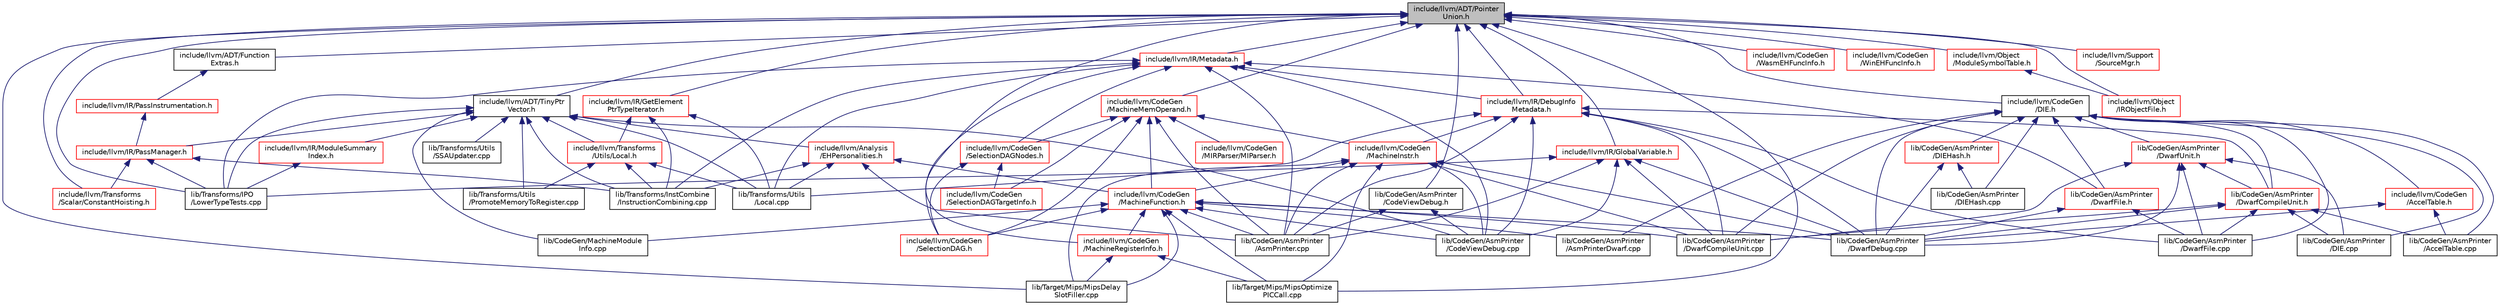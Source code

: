 digraph "include/llvm/ADT/PointerUnion.h"
{
 // LATEX_PDF_SIZE
  bgcolor="transparent";
  edge [fontname="Helvetica",fontsize="10",labelfontname="Helvetica",labelfontsize="10"];
  node [fontname="Helvetica",fontsize="10",shape="box"];
  Node1 [label="include/llvm/ADT/Pointer\lUnion.h",height=0.2,width=0.4,color="black", fillcolor="grey75", style="filled", fontcolor="black",tooltip=" "];
  Node1 -> Node2 [dir="back",color="midnightblue",fontsize="10",style="solid",fontname="Helvetica"];
  Node2 [label="include/llvm/ADT/Function\lExtras.h",height=0.2,width=0.4,color="black",URL="$FunctionExtras_8h.html",tooltip="This file provides a collection of function (or more generally, callable) type erasure utilities supp..."];
  Node2 -> Node3 [dir="back",color="midnightblue",fontsize="10",style="solid",fontname="Helvetica"];
  Node3 [label="include/llvm/IR/PassInstrumentation.h",height=0.2,width=0.4,color="red",URL="$PassInstrumentation_8h.html",tooltip="This file defines the Pass Instrumentation classes that provide instrumentation points into the pass ..."];
  Node3 -> Node4 [dir="back",color="midnightblue",fontsize="10",style="solid",fontname="Helvetica"];
  Node4 [label="include/llvm/IR/PassManager.h",height=0.2,width=0.4,color="red",URL="$PassManager_8h.html",tooltip="This header defines various interfaces for pass management in LLVM."];
  Node4 -> Node1570 [dir="back",color="midnightblue",fontsize="10",style="solid",fontname="Helvetica"];
  Node1570 [label="include/llvm/Transforms\l/Scalar/ConstantHoisting.h",height=0.2,width=0.4,color="red",URL="$ConstantHoisting_8h.html",tooltip=" "];
  Node4 -> Node1463 [dir="back",color="midnightblue",fontsize="10",style="solid",fontname="Helvetica"];
  Node1463 [label="lib/Transforms/IPO\l/LowerTypeTests.cpp",height=0.2,width=0.4,color="black",URL="$LowerTypeTests_8cpp.html",tooltip=" "];
  Node4 -> Node157 [dir="back",color="midnightblue",fontsize="10",style="solid",fontname="Helvetica"];
  Node157 [label="lib/Transforms/InstCombine\l/InstructionCombining.cpp",height=0.2,width=0.4,color="black",URL="$InstructionCombining_8cpp.html",tooltip=" "];
  Node1 -> Node1625 [dir="back",color="midnightblue",fontsize="10",style="solid",fontname="Helvetica"];
  Node1625 [label="include/llvm/ADT/TinyPtr\lVector.h",height=0.2,width=0.4,color="black",URL="$TinyPtrVector_8h.html",tooltip=" "];
  Node1625 -> Node1626 [dir="back",color="midnightblue",fontsize="10",style="solid",fontname="Helvetica"];
  Node1626 [label="include/llvm/Analysis\l/EHPersonalities.h",height=0.2,width=0.4,color="red",URL="$EHPersonalities_8h.html",tooltip=" "];
  Node1626 -> Node1045 [dir="back",color="midnightblue",fontsize="10",style="solid",fontname="Helvetica"];
  Node1045 [label="include/llvm/CodeGen\l/MachineFunction.h",height=0.2,width=0.4,color="red",URL="$MachineFunction_8h.html",tooltip=" "];
  Node1045 -> Node1151 [dir="back",color="midnightblue",fontsize="10",style="solid",fontname="Helvetica"];
  Node1151 [label="include/llvm/CodeGen\l/MachineRegisterInfo.h",height=0.2,width=0.4,color="red",URL="$MachineRegisterInfo_8h.html",tooltip=" "];
  Node1151 -> Node741 [dir="back",color="midnightblue",fontsize="10",style="solid",fontname="Helvetica"];
  Node741 [label="lib/Target/Mips/MipsDelay\lSlotFiller.cpp",height=0.2,width=0.4,color="black",URL="$MipsDelaySlotFiller_8cpp.html",tooltip=" "];
  Node1151 -> Node745 [dir="back",color="midnightblue",fontsize="10",style="solid",fontname="Helvetica"];
  Node745 [label="lib/Target/Mips/MipsOptimize\lPICCall.cpp",height=0.2,width=0.4,color="black",URL="$MipsOptimizePICCall_8cpp.html",tooltip=" "];
  Node1045 -> Node404 [dir="back",color="midnightblue",fontsize="10",style="solid",fontname="Helvetica"];
  Node404 [label="include/llvm/CodeGen\l/SelectionDAG.h",height=0.2,width=0.4,color="red",URL="$SelectionDAG_8h.html",tooltip=" "];
  Node1045 -> Node319 [dir="back",color="midnightblue",fontsize="10",style="solid",fontname="Helvetica"];
  Node319 [label="lib/CodeGen/AsmPrinter\l/AsmPrinter.cpp",height=0.2,width=0.4,color="black",URL="$AsmPrinter_8cpp.html",tooltip=" "];
  Node1045 -> Node1077 [dir="back",color="midnightblue",fontsize="10",style="solid",fontname="Helvetica"];
  Node1077 [label="lib/CodeGen/AsmPrinter\l/AsmPrinterDwarf.cpp",height=0.2,width=0.4,color="black",URL="$AsmPrinterDwarf_8cpp.html",tooltip=" "];
  Node1045 -> Node320 [dir="back",color="midnightblue",fontsize="10",style="solid",fontname="Helvetica"];
  Node320 [label="lib/CodeGen/AsmPrinter\l/CodeViewDebug.cpp",height=0.2,width=0.4,color="black",URL="$CodeViewDebug_8cpp.html",tooltip=" "];
  Node1045 -> Node326 [dir="back",color="midnightblue",fontsize="10",style="solid",fontname="Helvetica"];
  Node326 [label="lib/CodeGen/AsmPrinter\l/DwarfCompileUnit.cpp",height=0.2,width=0.4,color="black",URL="$DwarfCompileUnit_8cpp.html",tooltip=" "];
  Node1045 -> Node329 [dir="back",color="midnightblue",fontsize="10",style="solid",fontname="Helvetica"];
  Node329 [label="lib/CodeGen/AsmPrinter\l/DwarfDebug.cpp",height=0.2,width=0.4,color="black",URL="$DwarfDebug_8cpp.html",tooltip=" "];
  Node1045 -> Node1170 [dir="back",color="midnightblue",fontsize="10",style="solid",fontname="Helvetica"];
  Node1170 [label="lib/CodeGen/MachineModule\lInfo.cpp",height=0.2,width=0.4,color="black",URL="$MachineModuleInfo_8cpp.html",tooltip=" "];
  Node1045 -> Node741 [dir="back",color="midnightblue",fontsize="10",style="solid",fontname="Helvetica"];
  Node1045 -> Node745 [dir="back",color="midnightblue",fontsize="10",style="solid",fontname="Helvetica"];
  Node1626 -> Node319 [dir="back",color="midnightblue",fontsize="10",style="solid",fontname="Helvetica"];
  Node1626 -> Node157 [dir="back",color="midnightblue",fontsize="10",style="solid",fontname="Helvetica"];
  Node1626 -> Node66 [dir="back",color="midnightblue",fontsize="10",style="solid",fontname="Helvetica"];
  Node66 [label="lib/Transforms/Utils\l/Local.cpp",height=0.2,width=0.4,color="black",URL="$Local_8cpp.html",tooltip=" "];
  Node1625 -> Node1629 [dir="back",color="midnightblue",fontsize="10",style="solid",fontname="Helvetica"];
  Node1629 [label="include/llvm/IR/ModuleSummary\lIndex.h",height=0.2,width=0.4,color="red",URL="$ModuleSummaryIndex_8h.html",tooltip="ModuleSummaryIndex.h This file contains the declarations the classes that hold the module index and s..."];
  Node1629 -> Node1463 [dir="back",color="midnightblue",fontsize="10",style="solid",fontname="Helvetica"];
  Node1625 -> Node4 [dir="back",color="midnightblue",fontsize="10",style="solid",fontname="Helvetica"];
  Node1625 -> Node1283 [dir="back",color="midnightblue",fontsize="10",style="solid",fontname="Helvetica"];
  Node1283 [label="include/llvm/Transforms\l/Utils/Local.h",height=0.2,width=0.4,color="red",URL="$Transforms_2Utils_2Local_8h.html",tooltip=" "];
  Node1283 -> Node157 [dir="back",color="midnightblue",fontsize="10",style="solid",fontname="Helvetica"];
  Node1283 -> Node66 [dir="back",color="midnightblue",fontsize="10",style="solid",fontname="Helvetica"];
  Node1283 -> Node1326 [dir="back",color="midnightblue",fontsize="10",style="solid",fontname="Helvetica"];
  Node1326 [label="lib/Transforms/Utils\l/PromoteMemoryToRegister.cpp",height=0.2,width=0.4,color="black",URL="$PromoteMemoryToRegister_8cpp.html",tooltip=" "];
  Node1625 -> Node320 [dir="back",color="midnightblue",fontsize="10",style="solid",fontname="Helvetica"];
  Node1625 -> Node1170 [dir="back",color="midnightblue",fontsize="10",style="solid",fontname="Helvetica"];
  Node1625 -> Node1463 [dir="back",color="midnightblue",fontsize="10",style="solid",fontname="Helvetica"];
  Node1625 -> Node157 [dir="back",color="midnightblue",fontsize="10",style="solid",fontname="Helvetica"];
  Node1625 -> Node66 [dir="back",color="midnightblue",fontsize="10",style="solid",fontname="Helvetica"];
  Node1625 -> Node1326 [dir="back",color="midnightblue",fontsize="10",style="solid",fontname="Helvetica"];
  Node1625 -> Node1650 [dir="back",color="midnightblue",fontsize="10",style="solid",fontname="Helvetica"];
  Node1650 [label="lib/Transforms/Utils\l/SSAUpdater.cpp",height=0.2,width=0.4,color="black",URL="$SSAUpdater_8cpp.html",tooltip=" "];
  Node1 -> Node1651 [dir="back",color="midnightblue",fontsize="10",style="solid",fontname="Helvetica"];
  Node1651 [label="include/llvm/CodeGen\l/DIE.h",height=0.2,width=0.4,color="black",URL="$DIE_8h.html",tooltip=" "];
  Node1651 -> Node1652 [dir="back",color="midnightblue",fontsize="10",style="solid",fontname="Helvetica"];
  Node1652 [label="include/llvm/CodeGen\l/AccelTable.h",height=0.2,width=0.4,color="red",URL="$AccelTable_8h.html",tooltip=" "];
  Node1652 -> Node328 [dir="back",color="midnightblue",fontsize="10",style="solid",fontname="Helvetica"];
  Node328 [label="lib/CodeGen/AsmPrinter\l/AccelTable.cpp",height=0.2,width=0.4,color="black",URL="$AccelTable_8cpp.html",tooltip=" "];
  Node1652 -> Node329 [dir="back",color="midnightblue",fontsize="10",style="solid",fontname="Helvetica"];
  Node1651 -> Node328 [dir="back",color="midnightblue",fontsize="10",style="solid",fontname="Helvetica"];
  Node1651 -> Node1077 [dir="back",color="midnightblue",fontsize="10",style="solid",fontname="Helvetica"];
  Node1651 -> Node323 [dir="back",color="midnightblue",fontsize="10",style="solid",fontname="Helvetica"];
  Node323 [label="lib/CodeGen/AsmPrinter\l/DIE.cpp",height=0.2,width=0.4,color="black",URL="$DIE_8cpp.html",tooltip=" "];
  Node1651 -> Node324 [dir="back",color="midnightblue",fontsize="10",style="solid",fontname="Helvetica"];
  Node324 [label="lib/CodeGen/AsmPrinter\l/DIEHash.cpp",height=0.2,width=0.4,color="black",URL="$DIEHash_8cpp.html",tooltip=" "];
  Node1651 -> Node1653 [dir="back",color="midnightblue",fontsize="10",style="solid",fontname="Helvetica"];
  Node1653 [label="lib/CodeGen/AsmPrinter\l/DIEHash.h",height=0.2,width=0.4,color="red",URL="$DIEHash_8h.html",tooltip=" "];
  Node1653 -> Node324 [dir="back",color="midnightblue",fontsize="10",style="solid",fontname="Helvetica"];
  Node1653 -> Node329 [dir="back",color="midnightblue",fontsize="10",style="solid",fontname="Helvetica"];
  Node1651 -> Node326 [dir="back",color="midnightblue",fontsize="10",style="solid",fontname="Helvetica"];
  Node1651 -> Node327 [dir="back",color="midnightblue",fontsize="10",style="solid",fontname="Helvetica"];
  Node327 [label="lib/CodeGen/AsmPrinter\l/DwarfCompileUnit.h",height=0.2,width=0.4,color="red",URL="$DwarfCompileUnit_8h.html",tooltip=" "];
  Node327 -> Node328 [dir="back",color="midnightblue",fontsize="10",style="solid",fontname="Helvetica"];
  Node327 -> Node323 [dir="back",color="midnightblue",fontsize="10",style="solid",fontname="Helvetica"];
  Node327 -> Node326 [dir="back",color="midnightblue",fontsize="10",style="solid",fontname="Helvetica"];
  Node327 -> Node329 [dir="back",color="midnightblue",fontsize="10",style="solid",fontname="Helvetica"];
  Node327 -> Node331 [dir="back",color="midnightblue",fontsize="10",style="solid",fontname="Helvetica"];
  Node331 [label="lib/CodeGen/AsmPrinter\l/DwarfFile.cpp",height=0.2,width=0.4,color="black",URL="$DwarfFile_8cpp.html",tooltip=" "];
  Node1651 -> Node329 [dir="back",color="midnightblue",fontsize="10",style="solid",fontname="Helvetica"];
  Node1651 -> Node331 [dir="back",color="midnightblue",fontsize="10",style="solid",fontname="Helvetica"];
  Node1651 -> Node1654 [dir="back",color="midnightblue",fontsize="10",style="solid",fontname="Helvetica"];
  Node1654 [label="lib/CodeGen/AsmPrinter\l/DwarfFile.h",height=0.2,width=0.4,color="red",URL="$DwarfFile_8h.html",tooltip=" "];
  Node1654 -> Node329 [dir="back",color="midnightblue",fontsize="10",style="solid",fontname="Helvetica"];
  Node1654 -> Node331 [dir="back",color="midnightblue",fontsize="10",style="solid",fontname="Helvetica"];
  Node1651 -> Node333 [dir="back",color="midnightblue",fontsize="10",style="solid",fontname="Helvetica"];
  Node333 [label="lib/CodeGen/AsmPrinter\l/DwarfUnit.h",height=0.2,width=0.4,color="red",URL="$DwarfUnit_8h.html",tooltip=" "];
  Node333 -> Node323 [dir="back",color="midnightblue",fontsize="10",style="solid",fontname="Helvetica"];
  Node333 -> Node326 [dir="back",color="midnightblue",fontsize="10",style="solid",fontname="Helvetica"];
  Node333 -> Node327 [dir="back",color="midnightblue",fontsize="10",style="solid",fontname="Helvetica"];
  Node333 -> Node329 [dir="back",color="midnightblue",fontsize="10",style="solid",fontname="Helvetica"];
  Node333 -> Node331 [dir="back",color="midnightblue",fontsize="10",style="solid",fontname="Helvetica"];
  Node1 -> Node1655 [dir="back",color="midnightblue",fontsize="10",style="solid",fontname="Helvetica"];
  Node1655 [label="include/llvm/CodeGen\l/MachineMemOperand.h",height=0.2,width=0.4,color="red",URL="$MachineMemOperand_8h.html",tooltip=" "];
  Node1655 -> Node1656 [dir="back",color="midnightblue",fontsize="10",style="solid",fontname="Helvetica"];
  Node1656 [label="include/llvm/CodeGen\l/MIRParser/MIParser.h",height=0.2,width=0.4,color="red",URL="$MIParser_8h.html",tooltip=" "];
  Node1655 -> Node1045 [dir="back",color="midnightblue",fontsize="10",style="solid",fontname="Helvetica"];
  Node1655 -> Node316 [dir="back",color="midnightblue",fontsize="10",style="solid",fontname="Helvetica"];
  Node316 [label="include/llvm/CodeGen\l/MachineInstr.h",height=0.2,width=0.4,color="red",URL="$MachineInstr_8h.html",tooltip=" "];
  Node316 -> Node1045 [dir="back",color="midnightblue",fontsize="10",style="solid",fontname="Helvetica"];
  Node316 -> Node319 [dir="back",color="midnightblue",fontsize="10",style="solid",fontname="Helvetica"];
  Node316 -> Node320 [dir="back",color="midnightblue",fontsize="10",style="solid",fontname="Helvetica"];
  Node316 -> Node326 [dir="back",color="midnightblue",fontsize="10",style="solid",fontname="Helvetica"];
  Node316 -> Node329 [dir="back",color="midnightblue",fontsize="10",style="solid",fontname="Helvetica"];
  Node316 -> Node741 [dir="back",color="midnightblue",fontsize="10",style="solid",fontname="Helvetica"];
  Node316 -> Node745 [dir="back",color="midnightblue",fontsize="10",style="solid",fontname="Helvetica"];
  Node1655 -> Node404 [dir="back",color="midnightblue",fontsize="10",style="solid",fontname="Helvetica"];
  Node1655 -> Node1657 [dir="back",color="midnightblue",fontsize="10",style="solid",fontname="Helvetica"];
  Node1657 [label="include/llvm/CodeGen\l/SelectionDAGNodes.h",height=0.2,width=0.4,color="red",URL="$SelectionDAGNodes_8h.html",tooltip=" "];
  Node1657 -> Node404 [dir="back",color="midnightblue",fontsize="10",style="solid",fontname="Helvetica"];
  Node1657 -> Node1659 [dir="back",color="midnightblue",fontsize="10",style="solid",fontname="Helvetica"];
  Node1659 [label="include/llvm/CodeGen\l/SelectionDAGTargetInfo.h",height=0.2,width=0.4,color="red",URL="$SelectionDAGTargetInfo_8h.html",tooltip=" "];
  Node1655 -> Node1659 [dir="back",color="midnightblue",fontsize="10",style="solid",fontname="Helvetica"];
  Node1655 -> Node319 [dir="back",color="midnightblue",fontsize="10",style="solid",fontname="Helvetica"];
  Node1 -> Node1151 [dir="back",color="midnightblue",fontsize="10",style="solid",fontname="Helvetica"];
  Node1 -> Node1253 [dir="back",color="midnightblue",fontsize="10",style="solid",fontname="Helvetica"];
  Node1253 [label="include/llvm/CodeGen\l/WasmEHFuncInfo.h",height=0.2,width=0.4,color="red",URL="$WasmEHFuncInfo_8h.html",tooltip=" "];
  Node1 -> Node1674 [dir="back",color="midnightblue",fontsize="10",style="solid",fontname="Helvetica"];
  Node1674 [label="include/llvm/CodeGen\l/WinEHFuncInfo.h",height=0.2,width=0.4,color="red",URL="$WinEHFuncInfo_8h.html",tooltip=" "];
  Node1 -> Node1675 [dir="back",color="midnightblue",fontsize="10",style="solid",fontname="Helvetica"];
  Node1675 [label="include/llvm/IR/DebugInfo\lMetadata.h",height=0.2,width=0.4,color="red",URL="$DebugInfoMetadata_8h.html",tooltip=" "];
  Node1675 -> Node316 [dir="back",color="midnightblue",fontsize="10",style="solid",fontname="Helvetica"];
  Node1675 -> Node319 [dir="back",color="midnightblue",fontsize="10",style="solid",fontname="Helvetica"];
  Node1675 -> Node320 [dir="back",color="midnightblue",fontsize="10",style="solid",fontname="Helvetica"];
  Node1675 -> Node326 [dir="back",color="midnightblue",fontsize="10",style="solid",fontname="Helvetica"];
  Node1675 -> Node327 [dir="back",color="midnightblue",fontsize="10",style="solid",fontname="Helvetica"];
  Node1675 -> Node329 [dir="back",color="midnightblue",fontsize="10",style="solid",fontname="Helvetica"];
  Node1675 -> Node331 [dir="back",color="midnightblue",fontsize="10",style="solid",fontname="Helvetica"];
  Node1675 -> Node66 [dir="back",color="midnightblue",fontsize="10",style="solid",fontname="Helvetica"];
  Node1 -> Node1707 [dir="back",color="midnightblue",fontsize="10",style="solid",fontname="Helvetica"];
  Node1707 [label="include/llvm/IR/GetElement\lPtrTypeIterator.h",height=0.2,width=0.4,color="red",URL="$GetElementPtrTypeIterator_8h.html",tooltip=" "];
  Node1707 -> Node1283 [dir="back",color="midnightblue",fontsize="10",style="solid",fontname="Helvetica"];
  Node1707 -> Node157 [dir="back",color="midnightblue",fontsize="10",style="solid",fontname="Helvetica"];
  Node1707 -> Node66 [dir="back",color="midnightblue",fontsize="10",style="solid",fontname="Helvetica"];
  Node1 -> Node1713 [dir="back",color="midnightblue",fontsize="10",style="solid",fontname="Helvetica"];
  Node1713 [label="include/llvm/IR/GlobalVariable.h",height=0.2,width=0.4,color="red",URL="$GlobalVariable_8h.html",tooltip=" "];
  Node1713 -> Node319 [dir="back",color="midnightblue",fontsize="10",style="solid",fontname="Helvetica"];
  Node1713 -> Node320 [dir="back",color="midnightblue",fontsize="10",style="solid",fontname="Helvetica"];
  Node1713 -> Node326 [dir="back",color="midnightblue",fontsize="10",style="solid",fontname="Helvetica"];
  Node1713 -> Node329 [dir="back",color="midnightblue",fontsize="10",style="solid",fontname="Helvetica"];
  Node1713 -> Node1463 [dir="back",color="midnightblue",fontsize="10",style="solid",fontname="Helvetica"];
  Node1 -> Node1863 [dir="back",color="midnightblue",fontsize="10",style="solid",fontname="Helvetica"];
  Node1863 [label="include/llvm/IR/Metadata.h",height=0.2,width=0.4,color="red",URL="$Metadata_8h.html",tooltip="This file contains the declarations for metadata subclasses."];
  Node1863 -> Node404 [dir="back",color="midnightblue",fontsize="10",style="solid",fontname="Helvetica"];
  Node1863 -> Node1657 [dir="back",color="midnightblue",fontsize="10",style="solid",fontname="Helvetica"];
  Node1863 -> Node1675 [dir="back",color="midnightblue",fontsize="10",style="solid",fontname="Helvetica"];
  Node1863 -> Node319 [dir="back",color="midnightblue",fontsize="10",style="solid",fontname="Helvetica"];
  Node1863 -> Node320 [dir="back",color="midnightblue",fontsize="10",style="solid",fontname="Helvetica"];
  Node1863 -> Node1654 [dir="back",color="midnightblue",fontsize="10",style="solid",fontname="Helvetica"];
  Node1863 -> Node1463 [dir="back",color="midnightblue",fontsize="10",style="solid",fontname="Helvetica"];
  Node1863 -> Node157 [dir="back",color="midnightblue",fontsize="10",style="solid",fontname="Helvetica"];
  Node1863 -> Node66 [dir="back",color="midnightblue",fontsize="10",style="solid",fontname="Helvetica"];
  Node1 -> Node1963 [dir="back",color="midnightblue",fontsize="10",style="solid",fontname="Helvetica"];
  Node1963 [label="include/llvm/Object\l/IRObjectFile.h",height=0.2,width=0.4,color="red",URL="$IRObjectFile_8h.html",tooltip=" "];
  Node1 -> Node1970 [dir="back",color="midnightblue",fontsize="10",style="solid",fontname="Helvetica"];
  Node1970 [label="include/llvm/Object\l/ModuleSymbolTable.h",height=0.2,width=0.4,color="red",URL="$ModuleSymbolTable_8h.html",tooltip=" "];
  Node1970 -> Node1963 [dir="back",color="midnightblue",fontsize="10",style="solid",fontname="Helvetica"];
  Node1 -> Node1971 [dir="back",color="midnightblue",fontsize="10",style="solid",fontname="Helvetica"];
  Node1971 [label="include/llvm/Support\l/SourceMgr.h",height=0.2,width=0.4,color="red",URL="$Support_2SourceMgr_8h.html",tooltip=" "];
  Node1 -> Node1570 [dir="back",color="midnightblue",fontsize="10",style="solid",fontname="Helvetica"];
  Node1 -> Node318 [dir="back",color="midnightblue",fontsize="10",style="solid",fontname="Helvetica"];
  Node318 [label="lib/CodeGen/AsmPrinter\l/CodeViewDebug.h",height=0.2,width=0.4,color="black",URL="$CodeViewDebug_8h.html",tooltip=" "];
  Node318 -> Node319 [dir="back",color="midnightblue",fontsize="10",style="solid",fontname="Helvetica"];
  Node318 -> Node320 [dir="back",color="midnightblue",fontsize="10",style="solid",fontname="Helvetica"];
  Node1 -> Node741 [dir="back",color="midnightblue",fontsize="10",style="solid",fontname="Helvetica"];
  Node1 -> Node745 [dir="back",color="midnightblue",fontsize="10",style="solid",fontname="Helvetica"];
  Node1 -> Node1463 [dir="back",color="midnightblue",fontsize="10",style="solid",fontname="Helvetica"];
}
